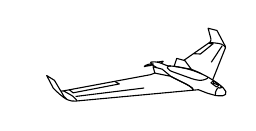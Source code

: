 
\definecolor{cFFFFFF}{RGB}{255,255,255}

\def \globalscale {.700000}
\begin{tikzpicture}[y=0.80pt, x=0.80pt, yscale=-\globalscale, xscale=\globalscale, inner sep=0pt, outer sep=0pt]
  \path[fill=cFFFFFF,line join=round,line width=0.4pt] (11.333,40.692) -- (9.528,40.869) -- (5.426,33.941) -- (0.318,30.846) -- (4.614,39.05) -- (9.825,43.835) .. controls (14.882,48.234) and (18.971,47.292) .. (18.971,47.292) -- (19.703,47.219) -- (98.177,39.952) -- (103.955,42.21) -- (109.315,43.7) .. controls (110.205,43.874) and (112.759,43.912) .. (113.92,43.835) .. controls (115.081,43.758) and (116.622,42.793) .. (115.867,41.09) .. controls (115.113,39.388) and (113.03,37.759) .. (113.03,37.759) .. controls (113.03,37.759) and (110.636,35.532) .. (107.337,33.713) -- (115.52,13.14) .. controls (115.52,13.14) and (115.849,12.501) .. (115.471,11.804) -- (110.141,1.733) -- (104.426,0.282) -- (106.245,7.229) .. controls (106.245,7.229) and (106.381,8.757) .. (105.781,9.164) -- (88.786,21.003) -- (84.231,19.781) -- (82.451,24.851) -- (78.052,24.515) -- (74.135,22.903) -- (74.042,22.867) .. controls (74.365,22.831) and (75.535,21.559) .. (75.535,21.559) .. controls (75.535,21.559) and (74.109,21.977) .. (71.584,22.209) .. controls (71.584,22.209) and (69.353,21.703) .. (67.669,22.148) -- (67.36,22.632) -- (67.972,23.277) .. controls (67.972,23.277) and (64.296,23.494) .. (63.161,25.146) .. controls (63.161,25.146) and (63.902,24.765) .. (67.295,24.346) -- (68.404,23.91) .. controls (70.349,25.117) and (71.391,25.791) .. (71.391,25.791) -- (68.932,25.157) -- (70.065,29.212) -- (67.163,30.334) -- (11.333,40.692) -- cycle;
  \path[draw=black,line join=round,even odd rule,line width=0.4pt] (9.574,40.907) -- (11.343,40.711) -- (67.15,30.328) -- (70.13,29.264) -- (68.969,25.142) -- (74.877,26.761) -- (80.424,31.353) -- (70.123,29.277);
  \path[draw=black,line join=round,line width=0.4pt] (93.709,26.88) -- (89.529,21.23) -- (84.228,19.779) -- (82.541,24.862) -- (93.706,26.855) .. controls (93.706,26.855) and (96.851,27.987) .. (100.463,29.844);
  \path[draw=black,line join=round,line width=0.4pt] (107.357,33.756) .. controls (107.357,33.756) and (96.766,25.603) .. (78.113,24.519) -- (74.271,22.959) .. controls (74.271,22.959) and (70.885,21.495) .. (67.686,22.166) -- (67.424,22.621) -- (68.024,23.268);
  \path[draw=black,line join=round,line width=0.4pt] (71.436,25.815) .. controls (71.436,25.815) and (70.394,25.141) .. (68.434,23.955);
  \path[draw=black,line join=round,line width=0.4pt] (75.58,21.583) .. controls (75.58,21.583) and (74.41,22.855) .. (74.049,22.868);
  \path[draw=black,line join=round,line width=0.4pt] (75.563,21.554) .. controls (75.563,21.554) and (75.04,21.828) .. (71.505,22.163);
  \path[draw=black,line join=round,line width=0.4pt] (68.947,23.267) -- (68.908,23.719) -- (67.36,24.39) .. controls (67.36,24.39) and (63.929,24.777) .. (63.348,25.125) .. controls (62.768,25.473) and (63.89,23.383) .. (68.947,23.267) -- cycle;
  \path[draw=black,line join=round,line width=0.4pt] (13.23,46.171) .. controls (13.23,46.171) and (11.04,45.423) .. (4.654,39.115) -- (0.32,30.834) -- (5.377,33.981) .. controls (5.366,34.099) and (9.469,40.833) .. (11.584,44.497) .. controls (13.7,48.16) and (19.762,47.257) .. (19.762,47.257) -- (98.236,39.99) -- (104.014,42.247) -- (109.373,43.737) .. controls (110.264,43.911) and (112.818,43.95) .. (113.979,43.873) .. controls (115.14,43.795) and (116.68,42.831) .. (115.926,41.128) .. controls (115.171,39.425) and (113.089,37.797) .. (113.089,37.797) .. controls (113.089,37.797) and (110.694,35.569) .. (107.395,33.751) -- (115.578,13.177) .. controls (115.578,13.177) and (115.907,12.539) .. (115.53,11.842) -- (110.199,1.771) -- (104.485,0.32) -- (106.304,7.266) .. controls (106.304,7.266) and (106.439,8.795) .. (105.839,9.201) -- (88.844,21.041);
  \path[draw=black,line join=round,line width=0.4pt] (113.032,37.745) -- (112.645,37.977) -- (113.109,38.403) .. controls (113.109,38.403) and (113.631,38.784) .. (111.89,38.977) -- (111.136,38.519) .. controls (111.136,38.519) and (108.671,40.546) .. (109.174,43.642);
  \path[draw=black,line join=round,line width=0.4pt] (111.458,36.933) .. controls (111.458,36.933) and (110.736,37.939) .. (109.755,38.119) -- (106.35,35.565) .. controls (106.35,35.565) and (107.047,34.688) .. (108.104,34.378) -- (111.458,36.933) -- cycle;
  \path[draw=black,line join=round,line width=0.4pt] (111.443,36.971) -- (108.071,35.907) -- (108.076,34.422);
  \path[draw=black,line join=round,line width=0.4pt] (108.047,35.921) -- (107.438,36.349);
  \path[draw=black,line join=round,line width=0.4pt] (104.46,31.963) -- (103.944,32.724) .. controls (103.944,32.724) and (101.474,34.069) .. (99.204,33.966) .. controls (96.933,33.862) and (93.631,32.727) .. (93.631,32.727) .. controls (93.631,32.727) and (81.196,28.29) .. (80.731,28.084) .. controls (80.731,28.084) and (79.138,27.522) .. (78.261,26.078) .. controls (78.261,26.078) and (77.661,24.82) .. (79.383,24.704) -- (80.525,24.704);
  \path[draw=black,line join=round,line width=0.4pt] (104.616,10.073) -- (107.748,10.291) -- (99.493,16.973) -- (95.038,16.721);
  \path[draw=black,line join=round,line width=0.4pt] (44.166,34.623) -- (47.211,36.274) -- (17.387,42.001) -- (14.961,40.034);
  \path[draw=black,line join=round,line width=0.4pt] (94.45,40.267) .. controls (94.45,40.267) and (94.992,40.035) .. (94.888,39.854) .. controls (94.785,39.674) and (94.785,38.538) .. (88.593,35.494) .. controls (82.401,32.45) and (80.492,31.418) .. (80.492,31.418) -- (80.396,31.355);
  \path[draw=black,line join=round,line width=0.4pt] (94.427,40.335) .. controls (94.427,40.335) and (94.801,40.052) .. (94.804,39.844) .. controls (94.806,39.675) and (94.701,38.528) .. (88.509,35.484) .. controls (82.317,32.439) and (80.408,31.407) .. (80.408,31.407) -- (80.311,31.345);
  \path[draw=black,line join=round,line width=0.4pt] (115.855,12.75) -- (115.7,12.699);
  \path[draw=black,line join=round,line width=0.4pt] (105.422,9.483) .. controls (105.422,9.483) and (111.775,9.995) .. (112.975,10.549) .. controls (114.175,11.104) and (114.832,11.685) .. (114.832,11.685) -- (115.426,12.304) .. controls (115.426,12.304) and (115.632,12.484) .. (115.632,12.807);
  \path[draw=black,line join=round,line width=0.4pt] (19.863,47.142) .. controls (19.863,47.142) and (18.78,45.285) .. (17.077,44.124) .. controls (15.374,42.963) and (11.35,40.873) .. (11.35,40.873) -- (11.137,40.762);
  \path[draw=black,line join=round,line width=0.4pt] (113.571,11.642) -- (106.554,22.271);
  \path[draw=black,line join=round,line width=0.4pt] (18.939,44.355) -- (63.211,38.886);
\end{tikzpicture}
